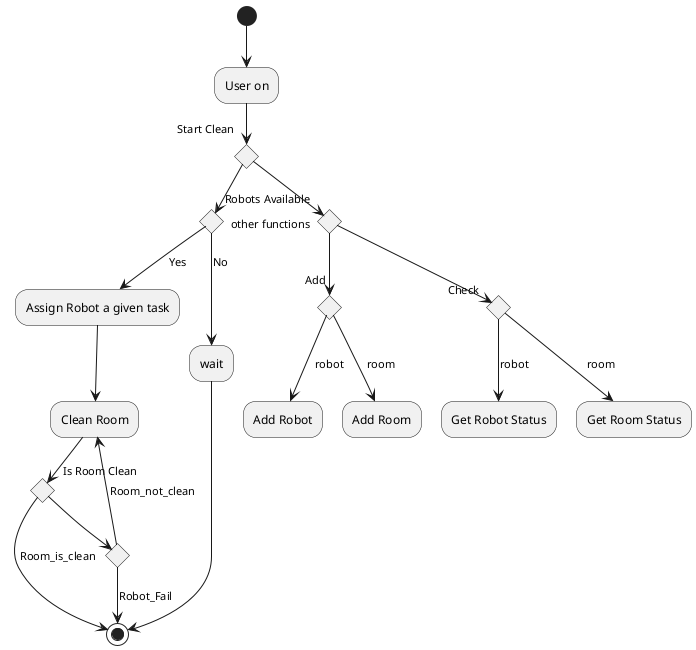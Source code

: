 @startuml

(*) --> "User on"
If "Start Clean" then
    If "Robots Available" then
        --> [Yes] "Assign Robot a given task"
        --> "Clean Room"
        If "Is Room Clean" then
            -->[Room_is_clean] (*)
        else
            If "" then
                --> [Room_not_clean] "Clean Room"
            else
                --> [Robot_Fail] (*)
            Endif
        Endif
    else
    --> [No] "wait"
    --> (*)
    Endif
else
    If "other functions" then
        If "Add" then
            -->[robot] "Add Robot"
        else
            -->[room] "Add Room"
        Endif
    else
        If "Check" then
            -->[robot] "Get Robot Status"
        else
            -->[room] "Get Room Status"
        Endif
    Endif


@enduml